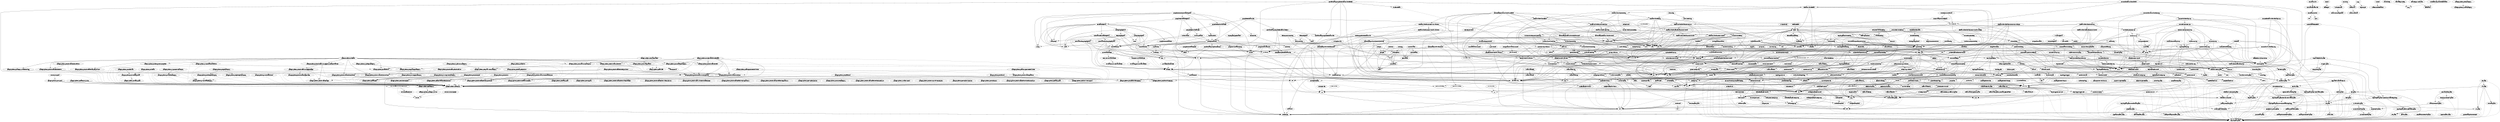 digraph "instance_graph" {
  size="30,30";
  "ConditionallyCompleteLinearOrderedField" -> "InfSet";
  "ConditionallyCompleteLinearOrderedField" -> "SupSet";
  "ConditionallyCompleteLinearOrderedField" -> "Sup";
  "ConditionallyCompleteLinearOrderedField" -> "ConditionallyCompleteLinearOrder";
  "ConditionallyCompleteLinearOrderedField" -> "Inf";
  "ConditionallyCompleteLinearOrderedField" -> "LinearOrderedField";
  "ConditionallyCompleteLinearOrderedField" -> "Archimedean";
  "BiheytingAlgebra" -> "CoheytingAlgebra";
  "BiheytingAlgebra" -> "HNot";
  "BiheytingAlgebra" -> "SDiff";
  "BiheytingAlgebra" -> "HeytingAlgebra";
  "UpgradedPolishSpace" -> "CompleteSpace";
  "UpgradedPolishSpace" -> "MetricSpace";
  "UpgradedPolishSpace" -> "TopologicalSpace.SecondCountableTopology";
  "Nontrivial" -> "Nonempty";
  "SeparatedSpace" -> "T3Space";
  "Semigroup" -> "Dvd";
  "Semigroup" -> "Mul";
  "Semigroup" -> "IsJordan";
  "CanonicallyLinearOrderedSemifield" -> "Nontrivial";
  "CanonicallyLinearOrderedSemifield" -> "Inv";
  "CanonicallyLinearOrderedSemifield" -> "Ord";
  "CanonicallyLinearOrderedSemifield" -> "Max";
  "CanonicallyLinearOrderedSemifield" -> "Div";
  "CanonicallyLinearOrderedSemifield" -> "LinearOrderedCommGroupWithZero";
  "CanonicallyLinearOrderedSemifield" -> "LinearOrderedSemifield";
  "CanonicallyLinearOrderedSemifield" -> "Min";
  "CanonicallyLinearOrderedSemifield" -> "CanonicallyLinearOrderedAddMonoid";
  "CanonicallyLinearOrderedSemifield" -> "CanonicallyOrderedCommSemiring";
  "StrictOrderedCommRing" -> "CommRing";
  "StrictOrderedCommRing" -> "OrderedCommRing";
  "StrictOrderedCommRing" -> "StrictOrderedRing";
  "StrictOrderedCommRing" -> "StrictOrderedCommSemiring";
  "TopologicalSpace.PseudoMetrizableSpace" -> "TopologicalSpace.FirstCountableTopology";
  "OrderedCommGroup" -> "PartialOrder";
  "OrderedCommGroup" -> "CommGroup";
  "OrderedCommGroup" -> "OrderedCancelCommMonoid";
  "Monoid" -> "Semigroup";
  "Monoid" -> "One";
  "Monoid" -> "MulOneClass";
  "UniformSpace" -> "RegularSpace";
  "UniformSpace" -> "TopologicalSpace";
  "NonUnitalNonAssocRing" -> "Mul";
  "NonUnitalNonAssocRing" -> "AddCommGroup";
  "NonUnitalNonAssocRing" -> "HasDistribNeg";
  "NonUnitalNonAssocRing" -> "NonUnitalNonAssocSemiring";
  "LinearOrderedCancelAddCommMonoid" -> "Ord";
  "LinearOrderedCancelAddCommMonoid" -> "Max";
  "LinearOrderedCancelAddCommMonoid" -> "LinearOrderedAddCommMonoid";
  "LinearOrderedCancelAddCommMonoid" -> "Min";
  "LinearOrderedCancelAddCommMonoid" -> "OrderedCancelAddCommMonoid";
  "SemigroupWithZero" -> "Semigroup";
  "SemigroupWithZero" -> "MulZeroClass";
  "SemigroupWithZero" -> "Zero";
  "CategoryTheory.RegularMonoCategory" -> "CategoryTheory.StrongMonoCategory";
  "Lattice" -> "SemilatticeInf";
  "Lattice" -> "SemilatticeSup";
  "Lattice" -> "Inf";
  "BooleanAlgebra" -> "BiheytingAlgebra";
  "BooleanAlgebra" -> "HImp";
  "BooleanAlgebra" -> "HasCompl";
  "BooleanAlgebra" -> "Bot";
  "BooleanAlgebra" -> "DistribLattice";
  "BooleanAlgebra" -> "ComplementedLattice";
  "BooleanAlgebra" -> "GeneralizedBooleanAlgebra";
  "BooleanAlgebra" -> "SDiff";
  "BooleanAlgebra" -> "BoundedOrder";
  "BooleanAlgebra" -> "Top";
  "MeasurableInf₂" -> "MeasurableInf";
  "OrderedCommMonoid" -> "PartialOrder";
  "OrderedCommMonoid" -> "CommMonoid";
  "NonarchimedeanAddGroup" -> "TopologicalAddGroup";
  "CategoryTheory.Limits.HasZeroMorphisms" -> "CategoryTheory.Limits.MonoCoprod";
  "IsDomain" -> "Nontrivial";
  "IsDomain" -> "IsCancelMulZero";
  "IsDomain" -> "CancelMonoidWithZero";
  "NonUnitalSeminormedRing" -> "SeminormedAddCommGroup";
  "NonUnitalSeminormedRing" -> "Norm";
  "NonUnitalSeminormedRing" -> "ContinuousMul";
  "NonUnitalSeminormedRing" -> "PseudoMetricSpace";
  "NonUnitalSeminormedRing" -> "NonUnitalRing";
  "NonUnitalSeminormedRing" -> "TopologicalRing";
  "OrderedAddCommMonoid" -> "PartialOrder";
  "OrderedAddCommMonoid" -> "AddCommMonoid";
  "CompleteSemilatticeSup" -> "PartialOrder";
  "CompleteSemilatticeSup" -> "SupSet";
  "StandardBorelSpace" -> "MeasurableSingletonClass";
  "StandardBorelSpace" -> "MeasurableSpace.CountablyGenerated";
  "CommRing" -> "AddCommGroupWithOne";
  "CommRing" -> "NonUnitalCommRing";
  "CommRing" -> "CommSemiring";
  "CommRing" -> "CommMonoid";
  "CommRing" -> "Ring";
  "LipschitzAdd" -> "ContinuousAdd";
  "LinearOrderedAddCommGroupWithTop" -> "Nontrivial";
  "LinearOrderedAddCommGroupWithTop" -> "SubNegMonoid";
  "LinearOrderedAddCommGroupWithTop" -> "Neg";
  "LinearOrderedAddCommGroupWithTop" -> "LinearOrderedAddCommMonoidWithTop";
  "LinearOrderedAddCommGroupWithTop" -> "Sub";
  "StrictOrderedSemiring" -> "Nontrivial";
  "StrictOrderedSemiring" -> "NoMaxOrder";
  "StrictOrderedSemiring" -> "PartialOrder";
  "StrictOrderedSemiring" -> "OrderedSemiring";
  "StrictOrderedSemiring" -> "CharZero";
  "StrictOrderedSemiring" -> "OrderedCancelAddCommMonoid";
  "StrictOrderedSemiring" -> "Semiring";
  "TopologicalDivisionRing" -> "HasContinuousInv₀";
  "TopologicalDivisionRing" -> "TopologicalRing";
  "CategoryTheory.Noetherian" -> "CategoryTheory.EssentiallySmall";
  "AddCommGroupWithOne" -> "One";
  "AddCommGroupWithOne" -> "IntCast";
  "AddCommGroupWithOne" -> "AddCommMonoidWithOne";
  "AddCommGroupWithOne" -> "AddCommGroup";
  "AddCommGroupWithOne" -> "NatCast";
  "AddCommGroupWithOne" -> "AddGroupWithOne";
  "One" -> "Nonempty";
  "SeminormedAddCommGroup" -> "LipschitzAdd";
  "SeminormedAddCommGroup" -> "SeminormedAddGroup";
  "SeminormedAddCommGroup" -> "AddCommGroup";
  "SeminormedAddCommGroup" -> "Norm";
  "SeminormedAddCommGroup" -> "PseudoMetricSpace";
  "SeminormedAddCommGroup" -> "TopologicalAddGroup";
  "SeminormedAddCommGroup" -> "UniformAddGroup";
  "TopologicalSpace.MetrizableSpace" -> "TopologicalSpace.PseudoMetrizableSpace";
  "TopologicalSpace.MetrizableSpace" -> "T2Space";
  "AddLeftCancelSemigroup" -> "AddSemigroup";
  "AddLeftCancelSemigroup" -> "IsLeftCancelAdd";
  "LinearOrderedCommGroup" -> "OrderedCommGroup";
  "LinearOrderedCommGroup" -> "Ord";
  "LinearOrderedCommGroup" -> "LinearOrder";
  "LinearOrderedCommGroup" -> "Max";
  "LinearOrderedCommGroup" -> "LinearOrderedCancelCommMonoid";
  "LinearOrderedCommGroup" -> "Min";
  "AddCancelCommMonoid" -> "AddLeftCancelMonoid";
  "AddCancelCommMonoid" -> "AddCancelMonoid";
  "AddCancelCommMonoid" -> "AddCommMonoid";
  "CategoryTheory.RegularEpiCategory" -> "CategoryTheory.StrongEpiCategory";
  "NormedCommRing" -> "SeminormedCommRing";
  "NormedCommRing" -> "NormedRing";
  "SeminormedCommRing" -> "CommRing";
  "SeminormedCommRing" -> "SeminormedRing";
  "TopologicalGroup" -> "RegularSpace";
  "TopologicalGroup" -> "HSpace";
  "TopologicalGroup" -> "ContinuousMul";
  "TopologicalGroup" -> "ContinuousInv";
  "TopologicalGroup" -> "ContinuousDiv";
  "KleeneAlgebra" -> "KStar";
  "KleeneAlgebra" -> "IdemSemiring";
  "Quandle" -> "Rack";
  "TopologicalSpace.FirstCountableTopology" -> "FrechetUrysohnSpace";
  "OrderedRing" -> "PartialOrder";
  "OrderedRing" -> "OrderedSemiring";
  "OrderedRing" -> "OrderedAddCommGroup";
  "OrderedRing" -> "Ring";
  "CategoryTheory.IsCofiltered" -> "CategoryTheory.IsCofilteredOrEmpty";
  "IsLowerModularLattice" -> "IsWeakLowerModularLattice";
  "CategoryTheory.FinitaryExtensive" -> "CategoryTheory.Limits.HasFiniteCoproducts";
  "CategoryTheory.FinitaryExtensive" -> "CategoryTheory.Limits.HasStrictInitialObjects";
  "LinearOrderedCommSemiring" -> "LinearOrderedCancelAddCommMonoid";
  "LinearOrderedCommSemiring" -> "Ord";
  "LinearOrderedCommSemiring" -> "Max";
  "LinearOrderedCommSemiring" -> "Min";
  "LinearOrderedCommSemiring" -> "StrictOrderedCommSemiring";
  "LinearOrderedCommSemiring" -> "LinearOrderedSemiring";
  "DiscreteTopology" -> "TopologicalSpace.MetrizableSpace";
  "DiscreteTopology" -> "TopologicalSpace.FirstCountableTopology";
  "DiscreteTopology" -> "AlexandrovDiscrete";
  "DiscreteTopology" -> "T2Space";
  "DiscreteTopology" -> "TotallySeparatedSpace";
  "DiscreteTopology" -> "LocallyConnectedSpace";
  "NormedGroup" -> "SeminormedGroup";
  "NormedGroup" -> "Group";
  "NormedGroup" -> "Norm";
  "NormedGroup" -> "MetricSpace";
  "CategoryTheory.Extensive" -> "CategoryTheory.Limits.HasFiniteCoproducts";
  "CategoryTheory.Extensive" -> "CategoryTheory.HasPullbacksOfInclusions";
  "LinearOrder" -> "Lattice";
  "LinearOrder" -> "Ord";
  "LinearOrder" -> "Max";
  "LinearOrder" -> "PartialOrder";
  "LinearOrder" -> "Min";
  "LinearOrder" -> "DistribLattice";
  "Topology.IsUpperSet" -> "AlexandrovDiscrete";
  "SeminormedGroup" -> "Group";
  "SeminormedGroup" -> "NNNorm";
  "SeminormedGroup" -> "Norm";
  "SeminormedGroup" -> "PseudoMetricSpace";
  "CategoryTheory.Limits.HasFiniteLimits" -> "CategoryTheory.Limits.HasFiniteProducts";
  "Finite" -> "Countable";
  "Unique" -> "Fintype";
  "Unique" -> "Inhabited";
  "Unique" -> "Subsingleton";
  "ConditionallyCompleteLinearOrderBot" -> "OrderBot";
  "ConditionallyCompleteLinearOrderBot" -> "Bot";
  "ConditionallyCompleteLinearOrderBot" -> "ConditionallyCompleteLinearOrder";
  "CategoryTheory.Limits.HasFiniteBiproducts" -> "CategoryTheory.Limits.HasFiniteCoproducts";
  "CategoryTheory.Limits.HasFiniteBiproducts" -> "CategoryTheory.Limits.HasZeroObject";
  "CategoryTheory.Limits.HasFiniteBiproducts" -> "CategoryTheory.Limits.HasFiniteProducts";
  "InvolutiveStar" -> "Star";
  "StarMul" -> "InvolutiveStar";
  "NormalizedGCDMonoid" -> "GCDMonoid";
  "NormalizedGCDMonoid" -> "NormalizationMonoid";
  "Topology.IsLowerSet" -> "AlexandrovDiscrete";
  "CancelCommMonoidWithZero" -> "IsLeftCancelMulZero";
  "CancelCommMonoidWithZero" -> "CommMonoidWithZero";
  "CancelCommMonoidWithZero" -> "CancelMonoidWithZero";
  "SeminormedAddGroup" -> "NNNorm";
  "SeminormedAddGroup" -> "Norm";
  "SeminormedAddGroup" -> "PseudoMetricSpace";
  "SeminormedAddGroup" -> "AddGroup";
  "NonemptyFiniteLinearOrder" -> "LinearOrder";
  "NonemptyFiniteLinearOrder" -> "Fintype";
  "NonemptyFiniteLinearOrder" -> "Nonempty";
  "NonemptyFiniteLinearOrder" -> "BoundedOrder";
  "DivisionCommMonoid" -> "DivisionMonoid";
  "DivisionCommMonoid" -> "CommMonoid";
  "GroupWithZero" -> "Nontrivial";
  "GroupWithZero" -> "Inv";
  "GroupWithZero" -> "DivisionMonoid";
  "GroupWithZero" -> "Div";
  "GroupWithZero" -> "DivInvMonoid";
  "GroupWithZero" -> "MonoidWithZero";
  "GroupWithZero" -> "NoZeroDivisors";
  "GroupWithZero" -> "CancelMonoidWithZero";
  "Rack" -> "Shelf";
  "CompleteAtomicBooleanAlgebra" -> "HImp";
  "CompleteAtomicBooleanAlgebra" -> "CompletelyDistribLattice";
  "CompleteAtomicBooleanAlgebra" -> "CompleteBooleanAlgebra";
  "CompleteAtomicBooleanAlgebra" -> "HasCompl";
  "CompleteAtomicBooleanAlgebra" -> "IsCoatomistic";
  "CompleteAtomicBooleanAlgebra" -> "SDiff";
  "CompleteAtomicBooleanAlgebra" -> "IsAtomistic";
  "IsSimpleOrder" -> "Nontrivial";
  "NormedLatticeAddCommGroup" -> "Lattice";
  "NormedLatticeAddCommGroup" -> "TopologicalLattice";
  "NormedLatticeAddCommGroup" -> "ContinuousSup";
  "NormedLatticeAddCommGroup" -> "OrderClosedTopology";
  "NormedLatticeAddCommGroup" -> "ContinuousInf";
  "NormedLatticeAddCommGroup" -> "HasSolidNorm";
  "NormedLatticeAddCommGroup" -> "OrderedAddCommGroup";
  "NormedLatticeAddCommGroup" -> "NormedAddCommGroup";
  "ConditionallyCompleteLattice" -> "Lattice";
  "ConditionallyCompleteLattice" -> "InfSet";
  "ConditionallyCompleteLattice" -> "SupSet";
  "IsCancelMul" -> "IsLeftCancelMul";
  "IsCancelMul" -> "IsRightCancelMul";
  "CategoryTheory.Limits.HasColimitsOfSize" -> "CategoryTheory.Limits.HasFiniteColimits";
  "GeneralizedCoheytingAlgebra" -> "Lattice";
  "GeneralizedCoheytingAlgebra" -> "OrderBot";
  "GeneralizedCoheytingAlgebra" -> "Bot";
  "GeneralizedCoheytingAlgebra" -> "DistribLattice";
  "GeneralizedCoheytingAlgebra" -> "SDiff";
  "CategoryTheory.NonPreadditiveAbelian" -> "CategoryTheory.Limits.HasZeroMorphisms";
  "CategoryTheory.NonPreadditiveAbelian" -> "CategoryTheory.Limits.HasFiniteCoproducts";
  "CategoryTheory.NonPreadditiveAbelian" -> "CategoryTheory.Limits.HasCokernels";
  "CategoryTheory.NonPreadditiveAbelian" -> "CategoryTheory.NormalMonoCategory";
  "CategoryTheory.NonPreadditiveAbelian" -> "CategoryTheory.Limits.HasZeroObject";
  "CategoryTheory.NonPreadditiveAbelian" -> "CategoryTheory.Limits.HasKernels";
  "CategoryTheory.NonPreadditiveAbelian" -> "CategoryTheory.NormalEpiCategory";
  "CategoryTheory.NonPreadditiveAbelian" -> "CategoryTheory.Limits.HasFiniteProducts";
  "WithIdeal" -> "UniformSpace";
  "WithIdeal" -> "TopologicalSpace";
  "WithIdeal" -> "NonarchimedeanRing";
  "WithIdeal" -> "UniformAddGroup";
  "Group" -> "DivisionMonoid";
  "Group" -> "DivInvMonoid";
  "Group" -> "CancelMonoid";
  "CompleteDistribLattice" -> "Order.Coframe";
  "CompleteDistribLattice" -> "Order.Frame";
  "MeasurableSub₂" -> "MeasurableSub";
  "SubNegMonoid" -> "Neg";
  "SubNegMonoid" -> "AddMonoid";
  "SubNegMonoid" -> "Sub";
  "DivInvOneMonoid" -> "DivInvMonoid";
  "DivInvOneMonoid" -> "InvOneClass";
  "GroupFilterBasis" -> "TopologicalGroup";
  "UpgradedStandardBorel" -> "BorelSpace";
  "UpgradedStandardBorel" -> "MeasurableSpace";
  "UpgradedStandardBorel" -> "TopologicalSpace";
  "UpgradedStandardBorel" -> "PolishSpace";
  "IsCommJordan" -> "IsJordan";
  "CategoryTheory.Abelian" -> "CategoryTheory.IsIdempotentComplete";
  "CategoryTheory.Abelian" -> "CategoryTheory.Limits.HasFiniteLimits";
  "CategoryTheory.Abelian" -> "CategoryTheory.Limits.HasStrongEpiMonoFactorisations";
  "CategoryTheory.Abelian" -> "CategoryTheory.Limits.HasCokernels";
  "CategoryTheory.Abelian" -> "CategoryTheory.Preadditive";
  "CategoryTheory.Abelian" -> "CategoryTheory.NormalMonoCategory";
  "CategoryTheory.Abelian" -> "CategoryTheory.Limits.HasZeroObject";
  "CategoryTheory.Abelian" -> "CategoryTheory.Limits.HasKernels";
  "CategoryTheory.Abelian" -> "CategoryTheory.CategoryWithHomology";
  "CategoryTheory.Abelian" -> "CategoryTheory.Limits.HasBinaryBiproducts";
  "CategoryTheory.Abelian" -> "CategoryTheory.NormalEpiCategory";
  "CategoryTheory.Abelian" -> "CategoryTheory.Limits.HasFiniteProducts";
  "CategoryTheory.Abelian" -> "CategoryTheory.Limits.HasFiniteColimits";
  "OrderBot" -> "Bot";
  "AddLeftCancelMonoid" -> "AddLeftCancelSemigroup";
  "AddLeftCancelMonoid" -> "AddMonoid";
  "AddLeftCancelMonoid" -> "Zero";
  "LipschitzMul" -> "ContinuousMul";
  "AddCommMonoidWithOne" -> "AddCommMonoid";
  "AddCommMonoidWithOne" -> "AddMonoidWithOne";
  "MulZeroClass" -> "Mul";
  "MulZeroClass" -> "Zero";
  "RingFilterBasis" -> "AddGroupFilterBasis";
  "RingFilterBasis" -> "TopologicalRing";
  "IsUpperModularLattice" -> "IsWeakUpperModularLattice";
  "LinearOrderedRing" -> "IsDomain";
  "LinearOrderedRing" -> "Ord";
  "LinearOrderedRing" -> "LinearOrder";
  "LinearOrderedRing" -> "Max";
  "LinearOrderedRing" -> "Min";
  "LinearOrderedRing" -> "NoZeroDivisors";
  "LinearOrderedRing" -> "LinearOrderedAddCommGroup";
  "LinearOrderedRing" -> "StrictOrderedRing";
  "LinearOrderedRing" -> "LinearOrderedSemiring";
  "BorelSpace" -> "OpensMeasurableSpace";
  "AddCancelMonoid" -> "AddLeftCancelMonoid";
  "AddCancelMonoid" -> "AddRightCancelMonoid";
  "AddCancelMonoid" -> "IsCancelAdd";
  "UniformGroup" -> "TopologicalGroup";
  "PartialOrder" -> "Preorder";
  "CategoryTheory.Groupoid" -> "Quiver.HasInvolutiveReverse";
  "CategoryTheory.Groupoid" -> "CategoryTheory.Category";
  "AddCommGroup" -> "AddCancelCommMonoid";
  "AddCommGroup" -> "AddCommMonoid";
  "AddCommGroup" -> "AddGroup";
  "AddCommGroup" -> "SubtractionCommMonoid";
  "DivisionMonoid" -> "DivInvOneMonoid";
  "DivisionMonoid" -> "InvolutiveInv";
  "DivisionMonoid" -> "DivInvMonoid";
  "RankCondition" -> "InvariantBasisNumber";
  "NormedLinearOrderedField" -> "Norm";
  "NormedLinearOrderedField" -> "NormedField";
  "NormedLinearOrderedField" -> "MetricSpace";
  "NormedLinearOrderedField" -> "LinearOrderedField";
  "InfSet" -> "Nonempty";
  "OrderedSemiring" -> "OrderedAddCommMonoid";
  "OrderedSemiring" -> "PartialOrder";
  "OrderedSemiring" -> "ZeroLEOneClass";
  "OrderedSemiring" -> "Semiring";
  "CoheytingAlgebra" -> "GeneralizedCoheytingAlgebra";
  "CoheytingAlgebra" -> "DistribLattice";
  "CoheytingAlgebra" -> "HNot";
  "CoheytingAlgebra" -> "BoundedOrder";
  "CoheytingAlgebra" -> "Top";
  "Semifield" -> "Nontrivial";
  "Semifield" -> "Inv";
  "Semifield" -> "Div";
  "Semifield" -> "CommSemiring";
  "Semifield" -> "DivisionSemiring";
  "Semifield" -> "CommGroupWithZero";
  "CategoryTheory.Bicategory.Strict" -> "CategoryTheory.Category";
  "ContractibleSpace" -> "SimplyConnectedSpace";
  "ContractibleSpace" -> "PathConnectedSpace";
  "CanonicallyOrderedMonoid" -> "OrderedCommMonoid";
  "CanonicallyOrderedMonoid" -> "ExistsMulOfLE";
  "CanonicallyOrderedMonoid" -> "OrderBot";
  "CanonicallyOrderedMonoid" -> "Bot";
  "CompletelyDistribLattice" -> "CompleteDistribLattice";
  "CompletelyDistribLattice" -> "CompleteLattice";
  "CircularPreorder" -> "Btw";
  "CircularPreorder" -> "SBtw";
  "CategoryTheory.SplitMonoCategory" -> "CategoryTheory.RegularMonoCategory";
  "CompleteBooleanAlgebra" -> "BooleanAlgebra";
  "CompleteBooleanAlgebra" -> "CompleteDistribLattice";
  "CompleteBooleanAlgebra" -> "InfSet";
  "CompleteBooleanAlgebra" -> "SupSet";
  "LocalRing" -> "Nontrivial";
  "IsSimpleGroup" -> "Nontrivial";
  "Setoid" -> "HasEquiv";
  "UniqueFactorizationMonoid" -> "WfDvdMonoid";
  "CategoryTheory.Limits.HasStrongEpiMonoFactorisations" -> "CategoryTheory.Limits.HasImages";
  "CategoryTheory.Limits.HasStrongEpiMonoFactorisations" -> "CategoryTheory.Limits.HasStrongEpiImages";
  "TopologicalLattice" -> "ContinuousSup";
  "TopologicalLattice" -> "ContinuousInf";
  "NonUnitalNormedRing" -> "NonUnitalSeminormedRing";
  "NonUnitalNormedRing" -> "Norm";
  "NonUnitalNormedRing" -> "MetricSpace";
  "NonUnitalNormedRing" -> "NonUnitalRing";
  "NonUnitalNormedRing" -> "NormedAddCommGroup";
  "NonAssocRing" -> "NonUnitalNonAssocRing";
  "NonAssocRing" -> "AddCommGroupWithOne";
  "NonAssocRing" -> "One";
  "NonAssocRing" -> "IntCast";
  "NonAssocRing" -> "NatCast";
  "NonAssocRing" -> "NonAssocSemiring";
  "LawfulFix" -> "Fix";
  "Topology.IsLower" -> "ClosedIciTopology";
  "NonUnitalCommRing" -> "CommSemigroup";
  "NonUnitalCommRing" -> "NonUnitalRing";
  "NonUnitalCommRing" -> "NonUnitalCommSemiring";
  "SupSet" -> "Nonempty";
  "LinearOrderedAddCommMonoid" -> "OrderedAddCommMonoid";
  "LinearOrderedAddCommMonoid" -> "LinearOrder";
  "LinearOrderedAddCommMonoid" -> "AddCommMonoid";
  "Bot" -> "Nonempty";
  "CategoryTheory.Artinian" -> "CategoryTheory.EssentiallySmall";
  "CompletableTopField" -> "SeparatedSpace";
  "MulZeroOneClass" -> "MulZeroClass";
  "MulZeroOneClass" -> "MulOneClass";
  "MulZeroOneClass" -> "Zero";
  "Topology.IsUpper" -> "ClosedIicTopology";
  "CommGroup" -> "IsSolvable";
  "CommGroup" -> "DivisionCommMonoid";
  "CommGroup" -> "Group";
  "CommGroup" -> "Group.IsNilpotent";
  "CommGroup" -> "CommMonoid";
  "CommGroup" -> "CancelCommMonoid";
  "DiscreteValuationRing" -> "LocalRing";
  "DiscreteValuationRing" -> "IsPrincipalIdealRing";
  "DiscreteValuationRing" -> "ValuationRing";
  "ProperSpace" -> "CompleteSpace";
  "ProperSpace" -> "TopologicalSpace.SecondCountableTopology";
  "ProperSpace" -> "LocallyCompactSpace";
  "CategoryTheory.Limits.HasLimitsOfSize" -> "CategoryTheory.Limits.HasFiniteLimits";
  "IsEmpty" -> "Fintype";
  "IsEmpty" -> "Subsingleton";
  "IsEmpty" -> "Encodable";
  "Std.ToFormat" -> "Lean.ToMessageData";
  "IsCancelMulZero" -> "IsLeftCancelMulZero";
  "IsCancelMulZero" -> "IsRightCancelMulZero";
  "LinearOrderedCommGroupWithZero" -> "Nontrivial";
  "LinearOrderedCommGroupWithZero" -> "Inv";
  "LinearOrderedCommGroupWithZero" -> "Div";
  "LinearOrderedCommGroupWithZero" -> "LinearOrderedCommMonoidWithZero";
  "LinearOrderedCommGroupWithZero" -> "CommGroupWithZero";
  "LinearOrderedCancelCommMonoid" -> "Ord";
  "LinearOrderedCancelCommMonoid" -> "Max";
  "LinearOrderedCancelCommMonoid" -> "Min";
  "LinearOrderedCancelCommMonoid" -> "LinearOrderedCommMonoid";
  "LinearOrderedCancelCommMonoid" -> "OrderedCancelCommMonoid";
  "AddSemigroup" -> "Add";
  "LinearOrderedSemifield" -> "Inv";
  "LinearOrderedSemifield" -> "LinearOrderedCommSemiring";
  "LinearOrderedSemifield" -> "Semifield";
  "LinearOrderedSemifield" -> "Div";
  "LinearOrderedSemifield" -> "DenselyOrdered";
  "RightCancelMonoid" -> "Monoid";
  "RightCancelMonoid" -> "One";
  "RightCancelMonoid" -> "RightCancelSemigroup";
  "OrderedCommRing" -> "CommRing";
  "OrderedCommRing" -> "OrderedRing";
  "OrderedCommRing" -> "OrderedCommSemiring";
  "PseudoEMetricSpace" -> "UniformSpace";
  "PseudoEMetricSpace" -> "ParacompactSpace";
  "PseudoEMetricSpace" -> "EDist";
  "NormedStarGroup" -> "ContinuousStar";
  "OrderTop" -> "Top";
  "InvolutiveInv" -> "Inv";
  "EMetricSpace" -> "SeparatedSpace";
  "EMetricSpace" -> "PseudoEMetricSpace";
  "DivInvMonoid" -> "Monoid";
  "DivInvMonoid" -> "Inv";
  "DivInvMonoid" -> "Div";
  "CircularPartialOrder" -> "CircularPreorder";
  "NormedField" -> "NormedCommRing";
  "NormedField" -> "Norm";
  "NormedField" -> "MetricSpace";
  "NormedField" -> "Field";
  "NormedField" -> "NormedDivisionRing";
  "InvOneClass" -> "One";
  "InvOneClass" -> "Inv";
  "LeftCancelSemigroup" -> "Semigroup";
  "LeftCancelSemigroup" -> "IsLeftCancelMul";
  "CompactSpace" -> "ParacompactSpace";
  "CompactSpace" -> "WeaklyLocallyCompactSpace";
  "CompactSpace" -> "SigmaCompactSpace";
  "AddCommMonoid" -> "AddMonoid";
  "AddCommMonoid" -> "AddCommSemigroup";
  "SimplyConnectedSpace" -> "PathConnectedSpace";
  "AddGroupFilterBasis" -> "TopologicalAddGroup";
  "IsCoatomistic" -> "IsCoatomic";
  "CharZero" -> "Nontrivial";
  "CharZero" -> "Infinite";
  "Lean.Eval" -> "Lean.MetaEval";
  "CategoryTheory.Preadditive" -> "CategoryTheory.Limits.HasZeroMorphisms";
  "LinearOrderedCommRing" -> "StrictOrderedCommRing";
  "LinearOrderedCommRing" -> "LinearOrderedCommSemiring";
  "LinearOrderedCommRing" -> "LinearOrderedRing";
  "LinearOrderedCommRing" -> "CommMonoid";
  "NormedCommGroup" -> "NormedGroup";
  "NormedCommGroup" -> "Norm";
  "NormedCommGroup" -> "CommGroup";
  "NormedCommGroup" -> "MetricSpace";
  "NormedCommGroup" -> "SeminormedCommGroup";
  "CommSemiring" -> "CommMonoidWithZero";
  "CommSemiring" -> "Semiring";
  "CommSemiring" -> "NonUnitalCommSemiring";
  "CommSemiring" -> "CommMonoid";
  "OmegaCompletePartialOrder" -> "PartialOrder";
  "CategoryTheory.Limits.HasStrictInitialObjects" -> "CategoryTheory.Limits.InitialMonoClass";
  "AddRightCancelMonoid" -> "AddRightCancelSemigroup";
  "AddRightCancelMonoid" -> "AddMonoid";
  "AddRightCancelMonoid" -> "Zero";
  "CommSemigroup" -> "Semigroup";
  "CommSemigroup" -> "IsCommJordan";
  "IdemCommSemiring" -> "CommSemiring";
  "IdemCommSemiring" -> "IdemSemiring";
  "IdemCommSemiring" -> "SemilatticeSup";
  "DivisionSemiring" -> "Nontrivial";
  "DivisionSemiring" -> "Inv";
  "DivisionSemiring" -> "GroupWithZero";
  "DivisionSemiring" -> "Div";
  "DivisionSemiring" -> "Semiring";
  "OrderedCommSemiring" -> "OrderedSemiring";
  "OrderedCommSemiring" -> "CommSemiring";
  "CategoryTheory.Bicategory" -> "CategoryTheory.CategoryStruct";
  "DistribLattice" -> "Lattice";
  "DistribLattice" -> "IsModularLattice";
  "LieRing" -> "AddCommGroup";
  "InvolutiveNeg" -> "Neg";
  "PseudoMetricSpace" -> "TopologicalSpace.PseudoMetrizableSpace";
  "PseudoMetricSpace" -> "UniformSpace";
  "PseudoMetricSpace" -> "NNDist";
  "PseudoMetricSpace" -> "PseudoEMetricSpace";
  "PseudoMetricSpace" -> "Dist";
  "PseudoMetricSpace" -> "EDist";
  "PseudoMetricSpace" -> "Bornology";
  "AddGroup" -> "SubNegMonoid";
  "AddGroup" -> "AddCancelMonoid";
  "AddGroup" -> "SubtractionMonoid";
  "AddZeroClass" -> "Add";
  "AddZeroClass" -> "Zero";
  "SemilatticeInf" -> "PartialOrder";
  "SemilatticeInf" -> "CategoryTheory.IsCofilteredOrEmpty";
  "SemilatticeInf" -> "Inf";
  "MeasurableSup₂" -> "MeasurableSup";
  "MonoidWithZero" -> "Monoid";
  "MonoidWithZero" -> "SemigroupWithZero";
  "MonoidWithZero" -> "MulZeroOneClass";
  "MonoidWithZero" -> "Zero";
  "LeftCancelMonoid" -> "Monoid";
  "LeftCancelMonoid" -> "One";
  "LeftCancelMonoid" -> "LeftCancelSemigroup";
  "SubNegZeroMonoid" -> "SubNegMonoid";
  "SubNegZeroMonoid" -> "NegZeroClass";
  "NonAssocSemiring" -> "One";
  "NonAssocSemiring" -> "AddCommMonoidWithOne";
  "NonAssocSemiring" -> "NatCast";
  "NonAssocSemiring" -> "MulZeroOneClass";
  "NonAssocSemiring" -> "NonUnitalNonAssocSemiring";
  "DenselyNormedField" -> "NormedField";
  "DenselyNormedField" -> "NontriviallyNormedField";
  "AlexandrovDiscrete" -> "TopologicalSpace.FirstCountableTopology";
  "AlexandrovDiscrete" -> "LocallyCompactSpace";
  "UnitalShelf" -> "One";
  "UnitalShelf" -> "Shelf";
  "StarOrderedRing" -> "OrderedAddCommMonoid";
  "StarOrderedRing" -> "ExistsAddOfLE";
  "StarOrderedRing" -> "StarRing";
  "Fintype" -> "Finite";
  "Fintype" -> "Small";
  "AddRightCancelSemigroup" -> "IsRightCancelAdd";
  "AddRightCancelSemigroup" -> "AddSemigroup";
  "MetricSpace" -> "SeparatedSpace";
  "MetricSpace" -> "TopologicalSpace.MetrizableSpace";
  "MetricSpace" -> "EMetricSpace";
  "MetricSpace" -> "PseudoMetricSpace";
  "NonarchimedeanGroup" -> "TopologicalGroup";
  "CategoryTheory.EssentiallySmall" -> "CategoryTheory.LocallySmall";
  "Order.Coframe" -> "DistribLattice";
  "Order.Coframe" -> "CompleteLattice";
  "LinearOrderedAddCommMonoidWithTop" -> "LinearOrderedAddCommMonoid";
  "LinearOrderedAddCommMonoidWithTop" -> "OrderTop";
  "LinearOrderedAddCommMonoidWithTop" -> "Top";
  "SubtractionMonoid" -> "SubNegMonoid";
  "SubtractionMonoid" -> "InvolutiveNeg";
  "SubtractionMonoid" -> "SubNegZeroMonoid";
  "LinearOrderedCommMonoidWithZero" -> "ZeroLEOneClass";
  "LinearOrderedCommMonoidWithZero" -> "CommMonoidWithZero";
  "LinearOrderedCommMonoidWithZero" -> "LinearOrderedCommMonoid";
  "LinearOrderedCommMonoidWithZero" -> "Zero";
  "CategoryTheory.SymmetricCategory" -> "CategoryTheory.BraidedCategory";
  "NonUnitalSemiring" -> "SemigroupWithZero";
  "NonUnitalSemiring" -> "NonUnitalNonAssocSemiring";
  "CategoryTheory.NormalMonoCategory" -> "CategoryTheory.RegularMonoCategory";
  "CanonicallyOrderedAddMonoid" -> "OrderedAddCommMonoid";
  "CanonicallyOrderedAddMonoid" -> "OrderBot";
  "CanonicallyOrderedAddMonoid" -> "Bot";
  "CanonicallyOrderedAddMonoid" -> "ExistsAddOfLE";
  "CanonicallyLinearOrderedAddMonoid" -> "Ord";
  "CanonicallyLinearOrderedAddMonoid" -> "LinearOrder";
  "CanonicallyLinearOrderedAddMonoid" -> "Max";
  "CanonicallyLinearOrderedAddMonoid" -> "Min";
  "CanonicallyLinearOrderedAddMonoid" -> "CanonicallyOrderedAddMonoid";
  "CanonicallyLinearOrderedAddMonoid" -> "SemilatticeSup";
  "StarRing" -> "StarMul";
  "StarRing" -> "StarAddMonoid";
  "CommMonoidWithZero" -> "MonoidWithZero";
  "CommMonoidWithZero" -> "CommMonoid";
  "CommMonoidWithZero" -> "Zero";
  "StrongRankCondition" -> "RankCondition";
  "GeneralizedBooleanAlgebra" -> "GeneralizedCoheytingAlgebra";
  "GeneralizedBooleanAlgebra" -> "OrderBot";
  "GeneralizedBooleanAlgebra" -> "Bot";
  "GeneralizedBooleanAlgebra" -> "DistribLattice";
  "GeneralizedBooleanAlgebra" -> "SDiff";
  "T2Space" -> "QuasiSober";
  "T2Space" -> "T1Space";
  "T2Space" -> "QuasiSeparatedSpace";
  "EuclideanDomain" -> "Mod";
  "EuclideanDomain" -> "Nontrivial";
  "EuclideanDomain" -> "IsDomain";
  "EuclideanDomain" -> "CommRing";
  "EuclideanDomain" -> "Div";
  "EuclideanDomain" -> "NoZeroDivisors";
  "EuclideanDomain" -> "IsPrincipalIdealRing";
  "OrderedCancelAddCommMonoid" -> "OrderedAddCommMonoid";
  "OrderedCancelAddCommMonoid" -> "AddCancelCommMonoid";
  "OrderedCancelAddCommMonoid" -> "PartialOrder";
  "OrderedCancelAddCommMonoid" -> "AddCommMonoid";
  "TotallySeparatedSpace" -> "TotallyDisconnectedSpace";
  "Distrib" -> "Mul";
  "Distrib" -> "LeftDistribClass";
  "Distrib" -> "Add";
  "Distrib" -> "RightDistribClass";
  "LinearOrderedAddCommGroup" -> "LinearOrderedCancelAddCommMonoid";
  "LinearOrderedAddCommGroup" -> "Ord";
  "LinearOrderedAddCommGroup" -> "LinearOrder";
  "LinearOrderedAddCommGroup" -> "Max";
  "LinearOrderedAddCommGroup" -> "Min";
  "LinearOrderedAddCommGroup" -> "OrderedAddCommGroup";
  "MeasurableDiv₂" -> "MeasurableDiv";
  "CommGroupWithZero" -> "Nontrivial";
  "CommGroupWithZero" -> "Inv";
  "CommGroupWithZero" -> "CancelCommMonoidWithZero";
  "CommGroupWithZero" -> "DivisionCommMonoid";
  "CommGroupWithZero" -> "GroupWithZero";
  "CommGroupWithZero" -> "Div";
  "CommGroupWithZero" -> "CommMonoidWithZero";
  "ToString" -> "Std.ToFormat";
  "ToString" -> "Lean.Eval";
  "AddMonoid" -> "AddSemigroup";
  "AddMonoid" -> "AddZeroClass";
  "AddMonoid" -> "Zero";
  "T5Space" -> "T4Space";
  "T5Space" -> "T1Space";
  "CategoryTheory.Limits.HasZeroObject" -> "CategoryTheory.Limits.InitialMonoClass";
  "NormedLinearOrderedAddGroup" -> "Norm";
  "NormedLinearOrderedAddGroup" -> "MetricSpace";
  "NormedLinearOrderedAddGroup" -> "LinearOrderedAddCommGroup";
  "NormedLinearOrderedAddGroup" -> "NormedOrderedAddGroup";
  "IsCancelAdd" -> "IsRightCancelAdd";
  "IsCancelAdd" -> "IsLeftCancelAdd";
  "CategoryTheory.Adhesive" -> "CategoryTheory.RegularMonoCategory";
  "LinearOrderedCommMonoid" -> "OrderedCommMonoid";
  "LinearOrderedCommMonoid" -> "LinearOrder";
  "LinearOrderedCommMonoid" -> "CommMonoid";
  "CategoryTheory.RigidCategory" -> "CategoryTheory.RightRigidCategory";
  "CategoryTheory.RigidCategory" -> "CategoryTheory.LeftRigidCategory";
  "TopologicalSpace.SecondCountableTopology" -> "TopologicalSpace.FirstCountableTopology";
  "TopologicalSpace.SecondCountableTopology" -> "TopologicalSpace.SeparableSpace";
  "MeasurableAdd₂" -> "MeasurableAdd";
  "CancelMonoid" -> "IsCancelMul";
  "CancelMonoid" -> "RightCancelMonoid";
  "CancelMonoid" -> "LeftCancelMonoid";
  "CategoryTheory.IsConnected" -> "CategoryTheory.IsPreconnected";
  "CategoryTheory.IsConnected" -> "Nonempty";
  "IsAlgClosed" -> "Infinite";
  "PolishSpace" -> "T2Space";
  "PolishSpace" -> "TopologicalSpace.SecondCountableTopology";
  "Primcodable" -> "Encodable";
  "HasDistribNeg" -> "InvolutiveNeg";
  "IsDedekindDomain" -> "IsDomain";
  "IsDedekindDomain" -> "IsDedekindRing";
  "Semiring" -> "One";
  "Semiring" -> "NatCast";
  "Semiring" -> "MonoidWithZero";
  "Semiring" -> "NonAssocSemiring";
  "Semiring" -> "NonUnitalSemiring";
  "StarAddMonoid" -> "InvolutiveStar";
  "NontriviallyNormedField" -> "NormedField";
  "NontriviallyNormedField" -> "NoncompactSpace";
  "Countable" -> "Small";
  "HenselianLocalRing" -> "LocalRing";
  "CompleteLinearOrder" -> "LinearOrder";
  "CompleteLinearOrder" -> "ConditionallyCompleteLinearOrderBot";
  "CompleteLinearOrder" -> "CompletelyDistribLattice";
  "CompleteLinearOrder" -> "CompleteLattice";
  "Inhabited" -> "Nonempty";
  "CategoryTheory.IsFiltered" -> "CategoryTheory.IsFilteredOrEmpty";
  "Subsingleton" -> "Finite";
  "Subsingleton" -> "Countable";
  "Subsingleton" -> "Small";
  "TopologicalSpace.NoetherianSpace" -> "CompactSpace";
  "TopologicalSpace.NoetherianSpace" -> "QuasiSeparatedSpace";
  "FinEnum" -> "Fintype";
  "CompleteSemilatticeInf" -> "PartialOrder";
  "CompleteSemilatticeInf" -> "InfSet";
  "IsModularLattice" -> "IsLowerModularLattice";
  "IsModularLattice" -> "IsUpperModularLattice";
  "AddGroupWithOne" -> "IntCast";
  "AddGroupWithOne" -> "Neg";
  "AddGroupWithOne" -> "AddGroup";
  "AddGroupWithOne" -> "AddMonoidWithOne";
  "AddGroupWithOne" -> "Sub";
  "CategoryTheory.CategoryStruct" -> "Quiver";
  "StrictOrderedRing" -> "Nontrivial";
  "StrictOrderedRing" -> "StrictOrderedSemiring";
  "StrictOrderedRing" -> "OrderedRing";
  "StrictOrderedRing" -> "PartialOrder";
  "StrictOrderedRing" -> "OrderedAddCommGroup";
  "StrictOrderedRing" -> "Ring";
  "TwoUniqueSums" -> "UniqueSums";
  "DivisionRing" -> "Nontrivial";
  "DivisionRing" -> "IsDomain";
  "DivisionRing" -> "Inv";
  "DivisionRing" -> "OfScientific";
  "DivisionRing" -> "Div";
  "DivisionRing" -> "DivInvMonoid";
  "DivisionRing" -> "DivisionSemiring";
  "DivisionRing" -> "RatCast";
  "DivisionRing" -> "IsPrincipalIdealRing";
  "DivisionRing" -> "Ring";
  "T4Space" -> "NormalSpace";
  "T4Space" -> "T1Space";
  "T4Space" -> "T3Space";
  "IrreducibleSpace" -> "Nonempty";
  "IrreducibleSpace" -> "ConnectedSpace";
  "IrreducibleSpace" -> "PreirreducibleSpace";
  "OrderClosedTopology" -> "ClosedIciTopology";
  "OrderClosedTopology" -> "ClosedIicTopology";
  "Quiver.HasInvolutiveReverse" -> "Quiver.HasReverse";
  "NormedOrderedAddGroup" -> "Norm";
  "NormedOrderedAddGroup" -> "MetricSpace";
  "NormedOrderedAddGroup" -> "OrderedAddCommGroup";
  "NormedOrderedAddGroup" -> "NormedAddCommGroup";
  "Infinite" -> "Nontrivial";
  "SizeOf" -> "WellFoundedRelation";
  "CstarRing" -> "NormedStarGroup";
  "NormedOrderedGroup" -> "OrderedCommGroup";
  "NormedOrderedGroup" -> "Norm";
  "NormedOrderedGroup" -> "NormedCommGroup";
  "NormedOrderedGroup" -> "MetricSpace";
  "IsSimpleAddGroup" -> "Nontrivial";
  "Group.IsNilpotent" -> "IsSolvable";
  "NonUnitalRing" -> "NonUnitalNonAssocRing";
  "NonUnitalRing" -> "NonUnitalSemiring";
  "NonUnitalCommSemiring" -> "CommSemigroup";
  "NonUnitalCommSemiring" -> "NonUnitalSemiring";
  "HeytingAlgebra" -> "HasCompl";
  "HeytingAlgebra" -> "Bot";
  "HeytingAlgebra" -> "BoundedOrder";
  "HeytingAlgebra" -> "GeneralizedHeytingAlgebra";
  "NormedLinearOrderedGroup" -> "LinearOrderedCommGroup";
  "NormedLinearOrderedGroup" -> "Norm";
  "NormedLinearOrderedGroup" -> "MetricSpace";
  "NormedLinearOrderedGroup" -> "NormedOrderedGroup";
  "ConditionallyCompleteLinearOrder" -> "LinearOrder";
  "ConditionallyCompleteLinearOrder" -> "ConditionallyCompleteLattice";
  "Order.Frame" -> "DistribLattice";
  "Order.Frame" -> "CompleteLattice";
  "TwoUniqueProds" -> "UniqueProds";
  "AddCommSemigroup" -> "AddSemigroup";
  "ValuationRing" -> "IsBezout";
  "ValuationRing" -> "LocalRing";
  "T1Space" -> "T0Space";
  "SeminormedCommGroup" -> "TopologicalGroup";
  "SeminormedCommGroup" -> "SeminormedGroup";
  "SeminormedCommGroup" -> "LipschitzMul";
  "SeminormedCommGroup" -> "UniformGroup";
  "SeminormedCommGroup" -> "Norm";
  "SeminormedCommGroup" -> "CommGroup";
  "SeminormedCommGroup" -> "PseudoMetricSpace";
  "IsAtomistic" -> "IsAtomic";
  "MulOneClass" -> "One";
  "MulOneClass" -> "Mul";
  "SubtractionCommMonoid" -> "AddCommMonoid";
  "SubtractionCommMonoid" -> "SubtractionMonoid";
  "Denumerable" -> "Primcodable";
  "Denumerable" -> "Infinite";
  "Denumerable" -> "Encodable";
  "RightCancelSemigroup" -> "Semigroup";
  "RightCancelSemigroup" -> "IsRightCancelMul";
  "NonUnitalNonAssocSemiring" -> "Mul";
  "NonUnitalNonAssocSemiring" -> "MulZeroClass";
  "NonUnitalNonAssocSemiring" -> "AddCommMonoid";
  "NonUnitalNonAssocSemiring" -> "Distrib";
  "BoundedOrder" -> "OrderBot";
  "BoundedOrder" -> "OrderTop";
  "NegZeroClass" -> "Neg";
  "NegZeroClass" -> "Zero";
  "OrderedAddCommGroup" -> "PartialOrder";
  "OrderedAddCommGroup" -> "AddCommGroup";
  "OrderedAddCommGroup" -> "OrderedCancelAddCommMonoid";
  "StrictOrderedCommSemiring" -> "StrictOrderedSemiring";
  "StrictOrderedCommSemiring" -> "CommSemiring";
  "StrictOrderedCommSemiring" -> "OrderedCommSemiring";
  "CompleteLattice" -> "Lattice";
  "CompleteLattice" -> "CompleteSemilatticeSup";
  "CompleteLattice" -> "ConditionallyCompleteLattice";
  "CompleteLattice" -> "InfSet";
  "CompleteLattice" -> "SupSet";
  "CompleteLattice" -> "Bot";
  "CompleteLattice" -> "OmegaCompletePartialOrder";
  "CompleteLattice" -> "CompleteSemilatticeInf";
  "CompleteLattice" -> "BoundedOrder";
  "CompleteLattice" -> "Top";
  "CompleteLattice" -> "CompletePartialOrder";
  "T3Space" -> "RegularSpace";
  "T3Space" -> "T0Space";
  "T3Space" -> "T25Space";
  "FloorRing" -> "FloorSemiring";
  "CategoryTheory.SplitEpiCategory" -> "CategoryTheory.RegularEpiCategory";
  "TopologicalRing" -> "ContinuousNeg";
  "TopologicalRing" -> "TopologicalAddGroup";
  "TopologicalRing" -> "TopologicalSemiring";
  "LocallyCompactSpace" -> "WeaklyLocallyCompactSpace";
  "ConnectedSpace" -> "PreconnectedSpace";
  "ConnectedSpace" -> "Nonempty";
  "TopologicalAddGroup" -> "RegularSpace";
  "TopologicalAddGroup" -> "HSpace";
  "TopologicalAddGroup" -> "ContinuousSub";
  "TopologicalAddGroup" -> "ContinuousNeg";
  "TopologicalAddGroup" -> "ContinuousAdd";
  "Repr" -> "ReprTuple";
  "Repr" -> "Lean.Eval";
  "IsDedekindRing" -> "IsIntegrallyClosed";
  "IsDedekindRing" -> "Ring.DimensionLEOne";
  "OrderedCancelCommMonoid" -> "OrderedCommMonoid";
  "OrderedCancelCommMonoid" -> "PartialOrder";
  "OrderedCancelCommMonoid" -> "CommMonoid";
  "OrderedCancelCommMonoid" -> "CancelCommMonoid";
  "CategoryTheory.NormalEpiCategory" -> "CategoryTheory.RegularEpiCategory";
  "LinearOrderedSemiring" -> "StrictOrderedSemiring";
  "LinearOrderedSemiring" -> "Ord";
  "LinearOrderedSemiring" -> "Max";
  "LinearOrderedSemiring" -> "LinearOrderedAddCommMonoid";
  "LinearOrderedSemiring" -> "Min";
  "IdemSemiring" -> "OrderBot";
  "IdemSemiring" -> "CanonicallyOrderedAddMonoid";
  "IdemSemiring" -> "Semiring";
  "IdemSemiring" -> "SemilatticeSup";
  "CommMonoid" -> "Monoid";
  "CommMonoid" -> "CommSemigroup";
  "SemilatticeSup" -> "PartialOrder";
  "SemilatticeSup" -> "Sup";
  "SemilatticeSup" -> "CategoryTheory.IsFilteredOrEmpty";
  "CategoryTheory.Limits.HasFiniteColimits" -> "CategoryTheory.Limits.HasFiniteCoproducts";
  "Field" -> "Nontrivial";
  "Field" -> "IsDomain";
  "Field" -> "CommRing";
  "Field" -> "Inv";
  "Field" -> "Semifield";
  "Field" -> "Div";
  "Field" -> "LocalRing";
  "Field" -> "RatCast";
  "Field" -> "EuclideanDomain";
  "Field" -> "HenselianLocalRing";
  "Field" -> "DivisionRing";
  "Field" -> "ValuationRing";
  "Field" -> "Ideal.IsJacobson";
  "CategoryTheory.StrongMonoCategory" -> "CategoryTheory.Balanced";
  "Ring" -> "IntCast";
  "Ring" -> "AddCommGroup";
  "Ring" -> "NonAssocRing";
  "Ring" -> "LieRing";
  "Ring" -> "Neg";
  "Ring" -> "Semiring";
  "Ring" -> "AddGroupWithOne";
  "Ring" -> "NonUnitalRing";
  "Ring" -> "Sub";
  "T25Space" -> "T2Space";
  "NumberField" -> "CharZero";
  "NonarchimedeanRing" -> "NonarchimedeanAddGroup";
  "NonarchimedeanRing" -> "TopologicalRing";
  "GeneralizedHeytingAlgebra" -> "Lattice";
  "GeneralizedHeytingAlgebra" -> "HImp";
  "GeneralizedHeytingAlgebra" -> "OrderTop";
  "GeneralizedHeytingAlgebra" -> "DistribLattice";
  "GeneralizedHeytingAlgebra" -> "Top";
  "MeasureTheory.MeasureSpace" -> "MeasurableSpace";
  "NormedRing" -> "Norm";
  "NormedRing" -> "NonUnitalNormedRing";
  "NormedRing" -> "MetricSpace";
  "NormedRing" -> "Ring";
  "NormedRing" -> "SeminormedRing";
  "CanonicallyOrderedCommSemiring" -> "OrderedCommMonoid";
  "CanonicallyOrderedCommSemiring" -> "One";
  "CanonicallyOrderedCommSemiring" -> "Mul";
  "CanonicallyOrderedCommSemiring" -> "NatCast";
  "CanonicallyOrderedCommSemiring" -> "CommSemiring";
  "CanonicallyOrderedCommSemiring" -> "OrderedCommSemiring";
  "CanonicallyOrderedCommSemiring" -> "NoZeroDivisors";
  "CanonicallyOrderedCommSemiring" -> "CanonicallyOrderedAddMonoid";
  "CategoryTheory.Limits.HasStrongEpiImages" -> "CategoryTheory.Limits.HasImageMaps";
  "Top" -> "Nonempty";
  "SeminormedRing" -> "NonUnitalSeminormedRing";
  "SeminormedRing" -> "Norm";
  "SeminormedRing" -> "PseudoMetricSpace";
  "SeminormedRing" -> "Ring";
  "NormedDivisionRing" -> "NormOneClass";
  "NormedDivisionRing" -> "TopologicalDivisionRing";
  "NormedDivisionRing" -> "HasContinuousInv₀";
  "NormedDivisionRing" -> "Norm";
  "NormedDivisionRing" -> "MetricSpace";
  "NormedDivisionRing" -> "DivisionRing";
  "NormedDivisionRing" -> "NormedRing";
  "CancelMonoidWithZero" -> "IsCancelMulZero";
  "CancelMonoidWithZero" -> "MonoidWithZero";
  "CancelMonoidWithZero" -> "NoZeroDivisors";
  "LinearOrderedField" -> "Inv";
  "LinearOrderedField" -> "Div";
  "LinearOrderedField" -> "LinearOrderedSemifield";
  "LinearOrderedField" -> "LinearOrderedCommRing";
  "LinearOrderedField" -> "RatCast";
  "LinearOrderedField" -> "Field";
  "TopologicalSemiring" -> "ContinuousMul";
  "TopologicalSemiring" -> "ContinuousAdd";
  "Encodable" -> "Countable";
  "CircularOrder" -> "CircularPartialOrder";
  "MeasurableMul₂" -> "MeasurableMul";
  "Preorder" -> "Topology.IsUpperSet";
  "Preorder" -> "Topology.IsLowerSet";
  "Preorder" -> "LE";
  "Preorder" -> "LT";
  "BooleanRing" -> "CommRing";
  "BooleanRing" -> "Ring";
  "CategoryTheory.StrongEpiCategory" -> "CategoryTheory.Balanced";
  "NormedAddCommGroup" -> "SeminormedAddCommGroup";
  "NormedAddCommGroup" -> "AddCommGroup";
  "NormedAddCommGroup" -> "Norm";
  "NormedAddCommGroup" -> "MetricSpace";
  "NormedAddCommGroup" -> "NormedAddGroup";
  "AddMonoidWithOne" -> "One";
  "AddMonoidWithOne" -> "NatCast";
  "AddMonoidWithOne" -> "AddMonoid";
  "PathConnectedSpace" -> "ConnectedSpace";
  "CategoryTheory.Category" -> "CategoryTheory.CategoryStruct";
  "PreirreducibleSpace" -> "PreconnectedSpace";
  "CanonicallyLinearOrderedMonoid" -> "Ord";
  "CanonicallyLinearOrderedMonoid" -> "LinearOrder";
  "CanonicallyLinearOrderedMonoid" -> "Max";
  "CanonicallyLinearOrderedMonoid" -> "CanonicallyOrderedMonoid";
  "CanonicallyLinearOrderedMonoid" -> "Min";
  "CanonicallyLinearOrderedMonoid" -> "SemilatticeSup";
  "FrechetUrysohnSpace" -> "SequentialSpace";
  "NormedAddGroup" -> "SeminormedAddGroup";
  "NormedAddGroup" -> "Norm";
  "NormedAddGroup" -> "AddGroup";
  "NormedAddGroup" -> "MetricSpace";
  "CancelCommMonoid" -> "LeftCancelMonoid";
  "CancelCommMonoid" -> "CancelMonoid";
  "CancelCommMonoid" -> "CommMonoid";
  "Zero" -> "Nonempty";
  "UniformAddGroup" -> "TopologicalAddGroup";
  "AlexandrovDiscreteSpace" -> "TopologicalSpace";
  "AlexandrovDiscreteSpace" -> "AlexandrovDiscrete";
  "CompletePartialOrder" -> "PartialOrder";
  "CompletePartialOrder" -> "SupSet";
  "CompletePartialOrder" -> "OmegaCompletePartialOrder";
  "SeparatedSpace" -> "UniformSpace" [style=dashed];
  "TopologicalSpace.PseudoMetrizableSpace" -> "TopologicalSpace" [style=dashed];
  "PerfectField" -> "Field" [style=dashed];
  "CategoryTheory.IsPreconnected" -> "CategoryTheory.Category" [style=dashed];
  "CategoryTheory.InitiallySmall" -> "CategoryTheory.Category" [style=dashed];
  "NormOneClass" -> "One" [style=dashed];
  "NormOneClass" -> "Norm" [style=dashed];
  "CategoryTheory.RegularMonoCategory" -> "CategoryTheory.Category" [style=dashed];
  "MeasurableInf₂" -> "MeasurableSpace" [style=dashed];
  "MeasurableInf₂" -> "Inf" [style=dashed];
  "NonarchimedeanAddGroup" -> "TopologicalSpace" [style=dashed];
  "NonarchimedeanAddGroup" -> "AddGroup" [style=dashed];
  "CategoryTheory.Limits.HasZeroMorphisms" -> "CategoryTheory.Category" [style=dashed];
  "CategoryTheory.IsIdempotentComplete" -> "CategoryTheory.Category" [style=dashed];
  "IsDomain" -> "Semiring" [style=dashed];
  "IsRightCancelAdd" -> "Add" [style=dashed];
  "ExistsMulOfLE" -> "Mul" [style=dashed];
  "ExistsMulOfLE" -> "LE" [style=dashed];
  "AddMonoid.FG" -> "AddMonoid" [style=dashed];
  "StandardBorelSpace" -> "MeasurableSpace" [style=dashed];
  "OrderTopology" -> "TopologicalSpace" [style=dashed];
  "OrderTopology" -> "Preorder" [style=dashed];
  "LipschitzAdd" -> "PseudoMetricSpace" [style=dashed];
  "LipschitzAdd" -> "AddMonoid" [style=dashed];
  "CategoryTheory.Preregular" -> "CategoryTheory.Category" [style=dashed];
  "TopologicalDivisionRing" -> "TopologicalSpace" [style=dashed];
  "TopologicalDivisionRing" -> "DivisionRing" [style=dashed];
  "CategoryTheory.Noetherian" -> "CategoryTheory.Category" [style=dashed];
  "HasUpperLowerClosure" -> "TopologicalSpace" [style=dashed];
  "HasUpperLowerClosure" -> "Preorder" [style=dashed];
  "CompleteSpace" -> "UniformSpace" [style=dashed];
  "IsSolvable" -> "Group" [style=dashed];
  "TopologicalSpace.MetrizableSpace" -> "TopologicalSpace" [style=dashed];
  "IsFreeGroupoid" -> "CategoryTheory.Groupoid" [style=dashed];
  "GCDMonoid" -> "CancelCommMonoidWithZero" [style=dashed];
  "LocallyFiniteOrderTop" -> "Preorder" [style=dashed];
  "CategoryTheory.RegularEpiCategory" -> "CategoryTheory.Category" [style=dashed];
  "TopologicalGroup" -> "Group" [style=dashed];
  "TopologicalGroup" -> "TopologicalSpace" [style=dashed];
  "Quiver.Arborescence" -> "Quiver" [style=dashed];
  "CategoryTheory.Limits.HasFiniteWidePullbacks" -> "CategoryTheory.Category" [style=dashed];
  "ClosedIciTopology" -> "TopologicalSpace" [style=dashed];
  "ClosedIciTopology" -> "Preorder" [style=dashed];
  "CategoryTheory.Limits.HasImages" -> "CategoryTheory.Category" [style=dashed];
  "RegularSpace" -> "TopologicalSpace" [style=dashed];
  "TopologicalSpace.FirstCountableTopology" -> "TopologicalSpace" [style=dashed];
  "CategoryTheory.IsCofiltered" -> "CategoryTheory.Category" [style=dashed];
  "CategoryTheory.LocallySmall" -> "CategoryTheory.Category" [style=dashed];
  "IsLowerModularLattice" -> "Lattice" [style=dashed];
  "NoMinOrder" -> "LT" [style=dashed];
  "MeasurableDiv" -> "Div" [style=dashed];
  "MeasurableDiv" -> "MeasurableSpace" [style=dashed];
  "CategoryTheory.FinitaryExtensive" -> "CategoryTheory.Category" [style=dashed];
  "DiscreteTopology" -> "TopologicalSpace" [style=dashed];
  "ContinuousStar" -> "TopologicalSpace" [style=dashed];
  "ContinuousStar" -> "Star" [style=dashed];
  "NoMaxOrder" -> "LT" [style=dashed];
  "NormalizationMonoid" -> "CancelCommMonoidWithZero" [style=dashed];
  "CategoryTheory.Extensive" -> "CategoryTheory.Category" [style=dashed];
  "MeasurableSingletonClass" -> "MeasurableSpace" [style=dashed];
  "Topology.IsUpperSet" -> "TopologicalSpace" [style=dashed];
  "Topology.IsUpperSet" -> "Preorder" [style=dashed];
  "CategoryTheory.HasInjectiveResolutions" -> "CategoryTheory.Limits.HasZeroMorphisms" [style=dashed];
  "CategoryTheory.HasInjectiveResolutions" -> "CategoryTheory.Limits.HasImages" [style=dashed];
  "CategoryTheory.HasInjectiveResolutions" -> "CategoryTheory.Limits.HasEqualizers" [style=dashed];
  "CategoryTheory.HasInjectiveResolutions" -> "CategoryTheory.Limits.HasZeroObject" [style=dashed];
  "CategoryTheory.HasInjectiveResolutions" -> "CategoryTheory.Category" [style=dashed];
  "CategoryTheory.Limits.HasFiniteLimits" -> "CategoryTheory.Category" [style=dashed];
  "CategoryTheory.MonoidalCategory" -> "CategoryTheory.Category" [style=dashed];
  "CategoryTheory.Limits.HasFiniteBiproducts" -> "CategoryTheory.Limits.HasZeroMorphisms" [style=dashed];
  "CategoryTheory.Limits.HasFiniteBiproducts" -> "CategoryTheory.Category" [style=dashed];
  "IsCompactlyGenerated" -> "CompleteLattice" [style=dashed];
  "BoundedRandom" -> "Preorder" [style=dashed];
  "StarMul" -> "Mul" [style=dashed];
  "NormalizedGCDMonoid" -> "CancelCommMonoidWithZero" [style=dashed];
  "Topology.IsLowerSet" -> "TopologicalSpace" [style=dashed];
  "Topology.IsLowerSet" -> "Preorder" [style=dashed];
  "HSpace" -> "TopologicalSpace" [style=dashed];
  "PreconnectedSpace" -> "TopologicalSpace" [style=dashed];
  "IsSimpleOrder" -> "LE" [style=dashed];
  "IsSimpleOrder" -> "BoundedOrder" [style=dashed];
  "CategoryTheory.MonoidalPreadditive" -> "CategoryTheory.MonoidalCategory" [style=dashed];
  "CategoryTheory.MonoidalPreadditive" -> "CategoryTheory.Preadditive" [style=dashed];
  "CategoryTheory.MonoidalPreadditive" -> "CategoryTheory.Category" [style=dashed];
  "Group.FG" -> "Group" [style=dashed];
  "IsCancelMul" -> "Mul" [style=dashed];
  "CategoryTheory.Limits.HasColimitsOfSize" -> "CategoryTheory.Category" [style=dashed];
  "CategoryTheory.NonPreadditiveAbelian" -> "CategoryTheory.Category" [style=dashed];
  "WithIdeal" -> "CommRing" [style=dashed];
  "InvariantBasisNumber" -> "Semiring" [style=dashed];
  "IsLeftCancelMul" -> "Mul" [style=dashed];
  "MeasurableSub₂" -> "MeasurableSpace" [style=dashed];
  "MeasurableSub₂" -> "Sub" [style=dashed];
  "GroupFilterBasis" -> "Group" [style=dashed];
  "UniqueProds" -> "Mul" [style=dashed];
  "IsCommJordan" -> "Mul" [style=dashed];
  "CategoryTheory.Abelian" -> "CategoryTheory.Category" [style=dashed];
  "WStarAlgebra" -> "StarRing" [style=dashed];
  "WStarAlgebra" -> "CstarRing" [style=dashed];
  "WStarAlgebra" -> "StarModule" [style=dashed];
  "WStarAlgebra" -> "Module" [style=dashed];
  "WStarAlgebra" -> "NormedAlgebra" [style=dashed];
  "WStarAlgebra" -> "NormedRing" [style=dashed];
  "OrderBot" -> "LE" [style=dashed];
  "LawfulBEq" -> "BEq" [style=dashed];
  "LipschitzMul" -> "Monoid" [style=dashed];
  "LipschitzMul" -> "PseudoMetricSpace" [style=dashed];
  "RingFilterBasis" -> "Ring" [style=dashed];
  "IsUpperModularLattice" -> "Lattice" [style=dashed];
  "UniformConvexSpace" -> "SeminormedAddCommGroup" [style=dashed];
  "IsSepClosed" -> "Field" [style=dashed];
  "BorelSpace" -> "MeasurableSpace" [style=dashed];
  "BorelSpace" -> "TopologicalSpace" [style=dashed];
  "HasContinuousInv₀" -> "Inv" [style=dashed];
  "HasContinuousInv₀" -> "TopologicalSpace" [style=dashed];
  "HasContinuousInv₀" -> "Zero" [style=dashed];
  "LocallyFiniteOrderBot" -> "Preorder" [style=dashed];
  "CategoryTheory.Limits.HasFiniteWidePushouts" -> "CategoryTheory.Category" [style=dashed];
  "CategoryTheory.Limits.HasImageMaps" -> "CategoryTheory.Limits.HasImages" [style=dashed];
  "CategoryTheory.Limits.HasImageMaps" -> "CategoryTheory.Category" [style=dashed];
  "UniformGroup" -> "UniformSpace" [style=dashed];
  "UniformGroup" -> "Group" [style=dashed];
  "CategoryTheory.Limits.HasStrictTerminalObjects" -> "CategoryTheory.Category" [style=dashed];
  "CategoryTheory.Limits.HasFiniteCoproducts" -> "CategoryTheory.Category" [style=dashed];
  "RankCondition" -> "Semiring" [style=dashed];
  "InnerProductSpaceable" -> "NormedAddCommGroup" [style=dashed];
  "CategoryTheory.IsTriangulated" -> "[anonymous]" [style=dashed];
  "CategoryTheory.IsTriangulated" -> "CategoryTheory.Preadditive" [style=dashed];
  "CategoryTheory.IsTriangulated" -> "CategoryTheory.Limits.HasZeroObject" [style=dashed];
  "CategoryTheory.IsTriangulated" -> "CategoryTheory.Pretriangulated" [style=dashed];
  "CategoryTheory.IsTriangulated" -> "CategoryTheory.HasShift" [style=dashed];
  "CategoryTheory.IsTriangulated" -> "CategoryTheory.Category" [style=dashed];
  "CategoryTheory.Bicategory.Strict" -> "CategoryTheory.Bicategory" [style=dashed];
  "ContractibleSpace" -> "TopologicalSpace" [style=dashed];
  "IsBezout" -> "CommRing" [style=dashed];
  "CategoryTheory.SplitMonoCategory" -> "CategoryTheory.Category" [style=dashed];
  "BaireSpace" -> "TopologicalSpace" [style=dashed];
  "OrderedSub" -> "LE" [style=dashed];
  "OrderedSub" -> "Add" [style=dashed];
  "OrderedSub" -> "Sub" [style=dashed];
  "ZeroLEOneClass" -> "One" [style=dashed];
  "ZeroLEOneClass" -> "LE" [style=dashed];
  "ZeroLEOneClass" -> "Zero" [style=dashed];
  "LocalRing" -> "Semiring" [style=dashed];
  "IsSimpleGroup" -> "Group" [style=dashed];
  "UniqueFactorizationMonoid" -> "CancelCommMonoidWithZero" [style=dashed];
  "CategoryTheory.Limits.HasStrongEpiMonoFactorisations" -> "CategoryTheory.Category" [style=dashed];
  "Monoid.FG" -> "Monoid" [style=dashed];
  "Lean.Export.OfState" -> "Hashable" [style=dashed];
  "Lean.Export.OfState" -> "BEq" [style=dashed];
  "TopologicalLattice" -> "Lattice" [style=dashed];
  "TopologicalLattice" -> "TopologicalSpace" [style=dashed];
  "CategoryTheory.Limits.HasReflexiveCoequalizers" -> "CategoryTheory.Category" [style=dashed];
  "CategoryTheory.IsCofilteredOrEmpty" -> "CategoryTheory.Category" [style=dashed];
  "LawfulFix" -> "OmegaCompletePartialOrder" [style=dashed];
  "Topology.IsLower" -> "TopologicalSpace" [style=dashed];
  "Topology.IsLower" -> "Preorder" [style=dashed];
  "IsAtomic" -> "OrderBot" [style=dashed];
  "IsAtomic" -> "PartialOrder" [style=dashed];
  "TotallyDisconnectedSpace" -> "TopologicalSpace" [style=dashed];
  "CategoryTheory.Artinian" -> "CategoryTheory.Category" [style=dashed];
  "CompletableTopField" -> "UniformSpace" [style=dashed];
  "CompletableTopField" -> "Field" [style=dashed];
  "CategoryTheory.Limits.HasCoreflexiveEqualizers" -> "CategoryTheory.Category" [style=dashed];
  "Topology.IsUpper" -> "TopologicalSpace" [style=dashed];
  "Topology.IsUpper" -> "Preorder" [style=dashed];
  "DiscreteValuationRing" -> "IsDomain" [style=dashed];
  "DiscreteValuationRing" -> "CommRing" [style=dashed];
  "ProperSpace" -> "PseudoMetricSpace" [style=dashed];
  "NoTopOrder" -> "LE" [style=dashed];
  "CategoryTheory.EnoughInjectives" -> "CategoryTheory.Category" [style=dashed];
  "MeasurableMul" -> "Mul" [style=dashed];
  "MeasurableMul" -> "MeasurableSpace" [style=dashed];
  "ContinuousSub" -> "TopologicalSpace" [style=dashed];
  "ContinuousSub" -> "Sub" [style=dashed];
  "CategoryTheory.Limits.HasLimitsOfSize" -> "CategoryTheory.Category" [style=dashed];
  "CategoryTheory.Limits.HasCokernels" -> "CategoryTheory.Limits.HasZeroMorphisms" [style=dashed];
  "CategoryTheory.Limits.HasCokernels" -> "CategoryTheory.Category" [style=dashed];
  "IsCancelMulZero" -> "Mul" [style=dashed];
  "IsCancelMulZero" -> "Zero" [style=dashed];
  "MeasurableSup" -> "MeasurableSpace" [style=dashed];
  "MeasurableSup" -> "Sup" [style=dashed];
  "SequentialSpace" -> "TopologicalSpace" [style=dashed];
  "NormedStarGroup" -> "SeminormedAddCommGroup" [style=dashed];
  "NormedStarGroup" -> "StarAddMonoid" [style=dashed];
  "OrderTop" -> "LE" [style=dashed];
  "FirstOrder.Ring.CompatibleRing" -> "One" [style=dashed];
  "FirstOrder.Ring.CompatibleRing" -> "Mul" [style=dashed];
  "FirstOrder.Ring.CompatibleRing" -> "Neg" [style=dashed];
  "FirstOrder.Ring.CompatibleRing" -> "Add" [style=dashed];
  "FirstOrder.Ring.CompatibleRing" -> "Zero" [style=dashed];
  "HasContDiffBump" -> "NormedSpace" [style=dashed];
  "HasContDiffBump" -> "NormedAddCommGroup" [style=dashed];
  "ContinuousNeg" -> "TopologicalSpace" [style=dashed];
  "ContinuousNeg" -> "Neg" [style=dashed];
  "SupConvergenceClass" -> "TopologicalSpace" [style=dashed];
  "SupConvergenceClass" -> "Preorder" [style=dashed];
  "CompactSpace" -> "TopologicalSpace" [style=dashed];
  "LocPathConnectedSpace" -> "TopologicalSpace" [style=dashed];
  "SimplyConnectedSpace" -> "TopologicalSpace" [style=dashed];
  "AddGroupFilterBasis" -> "AddGroup" [style=dashed];
  "CategoryTheory.BraidedCategory" -> "CategoryTheory.MonoidalCategory" [style=dashed];
  "CategoryTheory.BraidedCategory" -> "CategoryTheory.Category" [style=dashed];
  "IsCoatomistic" -> "CompleteLattice" [style=dashed];
  "CharZero" -> "AddMonoidWithOne" [style=dashed];
  "ClosedIicTopology" -> "TopologicalSpace" [style=dashed];
  "ClosedIicTopology" -> "Preorder" [style=dashed];
  "CategoryTheory.Preadditive" -> "CategoryTheory.Category" [style=dashed];
  "ExistsAddOfLE" -> "LE" [style=dashed];
  "ExistsAddOfLE" -> "Add" [style=dashed];
  "MeasurableAdd" -> "MeasurableSpace" [style=dashed];
  "MeasurableAdd" -> "Add" [style=dashed];
  "QuasiSober" -> "TopologicalSpace" [style=dashed];
  "CategoryTheory.HasProjectiveResolutions" -> "CategoryTheory.Limits.HasZeroMorphisms" [style=dashed];
  "CategoryTheory.HasProjectiveResolutions" -> "CategoryTheory.Limits.HasImages" [style=dashed];
  "CategoryTheory.HasProjectiveResolutions" -> "CategoryTheory.Limits.HasEqualizers" [style=dashed];
  "CategoryTheory.HasProjectiveResolutions" -> "CategoryTheory.Limits.HasZeroObject" [style=dashed];
  "CategoryTheory.HasProjectiveResolutions" -> "CategoryTheory.Category" [style=dashed];
  "CategoryTheory.Limits.HasStrictInitialObjects" -> "CategoryTheory.Category" [style=dashed];
  "IsLeftCancelMulZero" -> "Mul" [style=dashed];
  "IsLeftCancelMulZero" -> "Zero" [style=dashed];
  "BoundedSpace" -> "Bornology" [style=dashed];
  "Std.HashMap.LawfulHashable" -> "Hashable" [style=dashed];
  "Std.HashMap.LawfulHashable" -> "BEq" [style=dashed];
  "CategoryTheory.ConcreteCategory" -> "CategoryTheory.Category" [style=dashed];
  "CategoryTheory.MonoidalClosed" -> "CategoryTheory.MonoidalCategory" [style=dashed];
  "CategoryTheory.MonoidalClosed" -> "CategoryTheory.Category" [style=dashed];
  "FloorSemiring" -> "OrderedSemiring" [style=dashed];
  "IsWeakLowerModularLattice" -> "Lattice" [style=dashed];
  "ContinuousMul" -> "Mul" [style=dashed];
  "ContinuousMul" -> "TopologicalSpace" [style=dashed];
  "IsIntegrallyClosed" -> "CommRing" [style=dashed];
  "IsPredArchimedean" -> "PredOrder" [style=dashed];
  "IsPredArchimedean" -> "Preorder" [style=dashed];
  "MeasurableSub" -> "MeasurableSpace" [style=dashed];
  "MeasurableSub" -> "Sub" [style=dashed];
  "MeasurableSup₂" -> "MeasurableSpace" [style=dashed];
  "MeasurableSup₂" -> "Sup" [style=dashed];
  "MeasurableInv" -> "Inv" [style=dashed];
  "MeasurableInv" -> "MeasurableSpace" [style=dashed];
  "NoZeroDivisors" -> "Mul" [style=dashed];
  "NoZeroDivisors" -> "Zero" [style=dashed];
  "AlexandrovDiscrete" -> "TopologicalSpace" [style=dashed];
  "IsJordan" -> "Mul" [style=dashed];
  "StarOrderedRing" -> "PartialOrder" [style=dashed];
  "StarOrderedRing" -> "NonUnitalSemiring" [style=dashed];
  "CategoryTheory.Limits.HasCofilteredLimitsOfSize" -> "CategoryTheory.Category" [style=dashed];
  "NonarchimedeanGroup" -> "Group" [style=dashed];
  "NonarchimedeanGroup" -> "TopologicalSpace" [style=dashed];
  "CategoryTheory.EssentiallySmall" -> "CategoryTheory.Category" [style=dashed];
  "Ring.DimensionLEOne" -> "CommRing" [style=dashed];
  "NormalSpace" -> "TopologicalSpace" [style=dashed];
  "CategoryTheory.WellPowered" -> "CategoryTheory.Category" [style=dashed];
  "NoBotOrder" -> "LE" [style=dashed];
  "UniqueSums" -> "Add" [style=dashed];
  "ComplementedLattice" -> "Lattice" [style=dashed];
  "ComplementedLattice" -> "BoundedOrder" [style=dashed];
  "CategoryTheory.SymmetricCategory" -> "CategoryTheory.MonoidalCategory" [style=dashed];
  "CategoryTheory.SymmetricCategory" -> "CategoryTheory.Category" [style=dashed];
  "IsLeftCancelAdd" -> "Add" [style=dashed];
  "CategoryTheory.NormalMonoCategory" -> "CategoryTheory.Limits.HasZeroMorphisms" [style=dashed];
  "CategoryTheory.NormalMonoCategory" -> "CategoryTheory.Category" [style=dashed];
  "LeftDistribClass" -> "Mul" [style=dashed];
  "LeftDistribClass" -> "Add" [style=dashed];
  "StarRing" -> "NonUnitalNonAssocSemiring" [style=dashed];
  "InfConvergenceClass" -> "TopologicalSpace" [style=dashed];
  "InfConvergenceClass" -> "Preorder" [style=dashed];
  "StrongRankCondition" -> "Semiring" [style=dashed];
  "JordanHolderLattice" -> "Lattice" [style=dashed];
  "WfDvdMonoid" -> "CommMonoidWithZero" [style=dashed];
  "T2Space" -> "TopologicalSpace" [style=dashed];
  "TotallySeparatedSpace" -> "TopologicalSpace" [style=dashed];
  "ContinuousInv" -> "Inv" [style=dashed];
  "ContinuousInv" -> "TopologicalSpace" [style=dashed];
  "MeasurableDiv₂" -> "Div" [style=dashed];
  "MeasurableDiv₂" -> "MeasurableSpace" [style=dashed];
  "CategoryTheory.RightRigidCategory" -> "CategoryTheory.MonoidalCategory" [style=dashed];
  "CategoryTheory.RightRigidCategory" -> "CategoryTheory.Category" [style=dashed];
  "T5Space" -> "TopologicalSpace" [style=dashed];
  "CategoryTheory.Limits.HasZeroObject" -> "CategoryTheory.Category" [style=dashed];
  "OpensMeasurableSpace" -> "MeasurableSpace" [style=dashed];
  "OpensMeasurableSpace" -> "TopologicalSpace" [style=dashed];
  "IsCancelAdd" -> "Add" [style=dashed];
  "MeasurableNeg" -> "MeasurableSpace" [style=dashed];
  "MeasurableNeg" -> "Neg" [style=dashed];
  "PartialEquivBEq" -> "BEq" [style=dashed];
  "CategoryTheory.Adhesive" -> "CategoryTheory.Category" [style=dashed];
  "CategoryTheory.Limits.CoproductsDisjoint" -> "CategoryTheory.Category" [style=dashed];
  "ParacompactSpace" -> "TopologicalSpace" [style=dashed];
  "CategoryTheory.RigidCategory" -> "CategoryTheory.MonoidalCategory" [style=dashed];
  "CategoryTheory.RigidCategory" -> "CategoryTheory.Category" [style=dashed];
  "TopologicalSpace.SecondCountableTopology" -> "TopologicalSpace" [style=dashed];
  "MeasurableAdd₂" -> "MeasurableSpace" [style=dashed];
  "MeasurableAdd₂" -> "Add" [style=dashed];
  "CategoryTheory.Limits.HasKernels" -> "CategoryTheory.Limits.HasZeroMorphisms" [style=dashed];
  "CategoryTheory.Limits.HasKernels" -> "CategoryTheory.Category" [style=dashed];
  "CategoryTheory.IsConnected" -> "CategoryTheory.Category" [style=dashed];
  "IsAlgClosed" -> "Field" [style=dashed];
  "PolishSpace" -> "TopologicalSpace" [style=dashed];
  "TrivialStar" -> "Star" [style=dashed];
  "HasDistribNeg" -> "Mul" [style=dashed];
  "IsPrincipalIdealRing" -> "Ring" [style=dashed];
  "IsDedekindDomain" -> "CommRing" [style=dashed];
  "StarAddMonoid" -> "AddMonoid" [style=dashed];
  "Quiver.HasReverse" -> "Quiver" [style=dashed];
  "SeqCompactSpace" -> "TopologicalSpace" [style=dashed];
  "LocallyFiniteOrder" -> "Preorder" [style=dashed];
  "CategoryTheory.FinCategory" -> "CategoryTheory.SmallCategory" [style=dashed];
  "HenselianLocalRing" -> "CommRing" [style=dashed];
  "CategoryTheory.Pretriangulated" -> "[anonymous]" [style=dashed];
  "CategoryTheory.Pretriangulated" -> "CategoryTheory.Preadditive" [style=dashed];
  "CategoryTheory.Pretriangulated" -> "CategoryTheory.Limits.HasZeroObject" [style=dashed];
  "CategoryTheory.Pretriangulated" -> "CategoryTheory.HasShift" [style=dashed];
  "CategoryTheory.Pretriangulated" -> "CategoryTheory.Category" [style=dashed];
  "CategoryTheory.IsFiltered" -> "CategoryTheory.Category" [style=dashed];
  "ContinuousSup" -> "TopologicalSpace" [style=dashed];
  "ContinuousSup" -> "Sup" [style=dashed];
  "TopologicalSpace.NoetherianSpace" -> "TopologicalSpace" [style=dashed];
  "IsModularLattice" -> "Lattice" [style=dashed];
  "CategoryTheory.CategoryWithHomology" -> "CategoryTheory.Limits.HasZeroMorphisms" [style=dashed];
  "CategoryTheory.CategoryWithHomology" -> "CategoryTheory.Category" [style=dashed];
  "TwoUniqueSums" -> "Add" [style=dashed];
  "T4Space" -> "TopologicalSpace" [style=dashed];
  "IrreducibleSpace" -> "TopologicalSpace" [style=dashed];
  "CategoryTheory.Limits.HasBinaryBiproducts" -> "CategoryTheory.Limits.HasZeroMorphisms" [style=dashed];
  "CategoryTheory.Limits.HasBinaryBiproducts" -> "CategoryTheory.Category" [style=dashed];
  "OrderClosedTopology" -> "TopologicalSpace" [style=dashed];
  "OrderClosedTopology" -> "Preorder" [style=dashed];
  "Quiver.HasInvolutiveReverse" -> "Quiver" [style=dashed];
  "IsFreeGroup" -> "Group" [style=dashed];
  "CategoryTheory.EnoughProjectives" -> "CategoryTheory.Category" [style=dashed];
  "MeasurableSpace.CountablyGenerated" -> "MeasurableSpace" [style=dashed];
  "WeaklyLocallyCompactSpace" -> "TopologicalSpace" [style=dashed];
  "DenselyOrdered" -> "LT" [style=dashed];
  "ContinuousInf" -> "TopologicalSpace" [style=dashed];
  "ContinuousInf" -> "Inf" [style=dashed];
  "CstarRing" -> "NonUnitalNormedRing" [style=dashed];
  "CstarRing" -> "StarRing" [style=dashed];
  "IsSimpleAddGroup" -> "AddGroup" [style=dashed];
  "CategoryTheory.Balanced" -> "CategoryTheory.Category" [style=dashed];
  "Group.IsNilpotent" -> "Group" [style=dashed];
  "T0Space" -> "TopologicalSpace" [style=dashed];
  "TwoUniqueProds" -> "Mul" [style=dashed];
  "IsSuccArchimedean" -> "SuccOrder" [style=dashed];
  "IsSuccArchimedean" -> "Preorder" [style=dashed];
  "ValuationRing" -> "IsDomain" [style=dashed];
  "ValuationRing" -> "CommRing" [style=dashed];
  "T1Space" -> "TopologicalSpace" [style=dashed];
  "SuccOrder" -> "Preorder" [style=dashed];
  "ContinuousAdd" -> "TopologicalSpace" [style=dashed];
  "ContinuousAdd" -> "Add" [style=dashed];
  "IsAtomistic" -> "CompleteLattice" [style=dashed];
  "HasSolidNorm" -> "Lattice" [style=dashed];
  "HasSolidNorm" -> "NormedAddCommGroup" [style=dashed];
  "LocallyConnectedSpace" -> "TopologicalSpace" [style=dashed];
  "IsCyclic" -> "Group" [style=dashed];
  "PredOrder" -> "Preorder" [style=dashed];
  "BoundedOrder" -> "LE" [style=dashed];
  "T3Space" -> "TopologicalSpace" [style=dashed];
  "CategoryTheory.Limits.MonoCoprod" -> "CategoryTheory.Category" [style=dashed];
  "FloorRing" -> "LinearOrderedRing" [style=dashed];
  "ContinuousDiv" -> "Div" [style=dashed];
  "ContinuousDiv" -> "TopologicalSpace" [style=dashed];
  "CategoryTheory.SplitEpiCategory" -> "CategoryTheory.Category" [style=dashed];
  "CategoryTheory.Limits.InitialMonoClass" -> "CategoryTheory.Category" [style=dashed];
  "AddGroup.FG" -> "AddGroup" [style=dashed];
  "TopologicalRing" -> "NonUnitalNonAssocRing" [style=dashed];
  "TopologicalRing" -> "TopologicalSpace" [style=dashed];
  "LocallyCompactSpace" -> "TopologicalSpace" [style=dashed];
  "ConnectedSpace" -> "TopologicalSpace" [style=dashed];
  "TopologicalAddGroup" -> "TopologicalSpace" [style=dashed];
  "TopologicalAddGroup" -> "AddGroup" [style=dashed];
  "IsDedekindRing" -> "CommRing" [style=dashed];
  "CategoryTheory.HasPullbacksOfInclusions" -> "CategoryTheory.Category" [style=dashed];
  "CategoryTheory.NormalEpiCategory" -> "CategoryTheory.Limits.HasZeroMorphisms" [style=dashed];
  "CategoryTheory.NormalEpiCategory" -> "CategoryTheory.Category" [style=dashed];
  "CategoryTheory.Limits.HasFiniteProducts" -> "CategoryTheory.Category" [style=dashed];
  "CategoryTheory.Limits.HasFiniteColimits" -> "CategoryTheory.Category" [style=dashed];
  "IsAddCyclic" -> "AddGroup" [style=dashed];
  "MeasurableInf" -> "MeasurableSpace" [style=dashed];
  "MeasurableInf" -> "Inf" [style=dashed];
  "CategoryTheory.StrongMonoCategory" -> "CategoryTheory.Category" [style=dashed];
  "Ideal.IsJacobson" -> "CommRing" [style=dashed];
  "T25Space" -> "TopologicalSpace" [style=dashed];
  "NumberField" -> "Field" [style=dashed];
  "NonarchimedeanRing" -> "TopologicalSpace" [style=dashed];
  "NonarchimedeanRing" -> "Ring" [style=dashed];
  "IsRightCancelMul" -> "Mul" [style=dashed];
  "CategoryTheory.Limits.HasStrongEpiImages" -> "CategoryTheory.Limits.HasImages" [style=dashed];
  "CategoryTheory.Limits.HasStrongEpiImages" -> "CategoryTheory.Category" [style=dashed];
  "QuasiSeparatedSpace" -> "TopologicalSpace" [style=dashed];
  "IsCoatomic" -> "PartialOrder" [style=dashed];
  "IsCoatomic" -> "OrderTop" [style=dashed];
  "TopologicalSemiring" -> "TopologicalSpace" [style=dashed];
  "TopologicalSemiring" -> "NonUnitalNonAssocSemiring" [style=dashed];
  "SigmaCompactSpace" -> "TopologicalSpace" [style=dashed];
  "CategoryTheory.Precoherent" -> "CategoryTheory.Category" [style=dashed];
  "NoncompactSpace" -> "TopologicalSpace" [style=dashed];
  "MeasurableMul₂" -> "Mul" [style=dashed];
  "MeasurableMul₂" -> "MeasurableSpace" [style=dashed];
  "CategoryTheory.Limits.HasFilteredColimitsOfSize" -> "CategoryTheory.Category" [style=dashed];
  "CategoryTheory.StrongEpiCategory" -> "CategoryTheory.Category" [style=dashed];
  "PriestleySpace" -> "TopologicalSpace" [style=dashed];
  "PriestleySpace" -> "Preorder" [style=dashed];
  "CompactIccSpace" -> "TopologicalSpace" [style=dashed];
  "CompactIccSpace" -> "Preorder" [style=dashed];
  "IsRightCancelMulZero" -> "Mul" [style=dashed];
  "IsRightCancelMulZero" -> "Zero" [style=dashed];
  "ExtremallyDisconnected" -> "TopologicalSpace" [style=dashed];
  "PathConnectedSpace" -> "TopologicalSpace" [style=dashed];
  "HasBesicovitchCovering" -> "MetricSpace" [style=dashed];
  "PreirreducibleSpace" -> "TopologicalSpace" [style=dashed];
  "TopologicalSpace.SeparableSpace" -> "TopologicalSpace" [style=dashed];
  "CategoryTheory.FinallySmall" -> "CategoryTheory.Category" [style=dashed];
  "FrechetUrysohnSpace" -> "TopologicalSpace" [style=dashed];
  "IsReduced" -> "Pow" [style=dashed];
  "IsReduced" -> "Zero" [style=dashed];
  "CategoryTheory.LeftRigidCategory" -> "CategoryTheory.MonoidalCategory" [style=dashed];
  "CategoryTheory.LeftRigidCategory" -> "CategoryTheory.Category" [style=dashed];
  "IsWeakUpperModularLattice" -> "Lattice" [style=dashed];
  "UniformAddGroup" -> "UniformSpace" [style=dashed];
  "UniformAddGroup" -> "AddGroup" [style=dashed];
  "Archimedean" -> "OrderedAddCommMonoid" [style=dashed];
  "RightDistribClass" -> "Mul" [style=dashed];
  "RightDistribClass" -> "Add" [style=dashed];
  "CategoryTheory.IsFilteredOrEmpty" -> "CategoryTheory.Category" [style=dashed];
}
